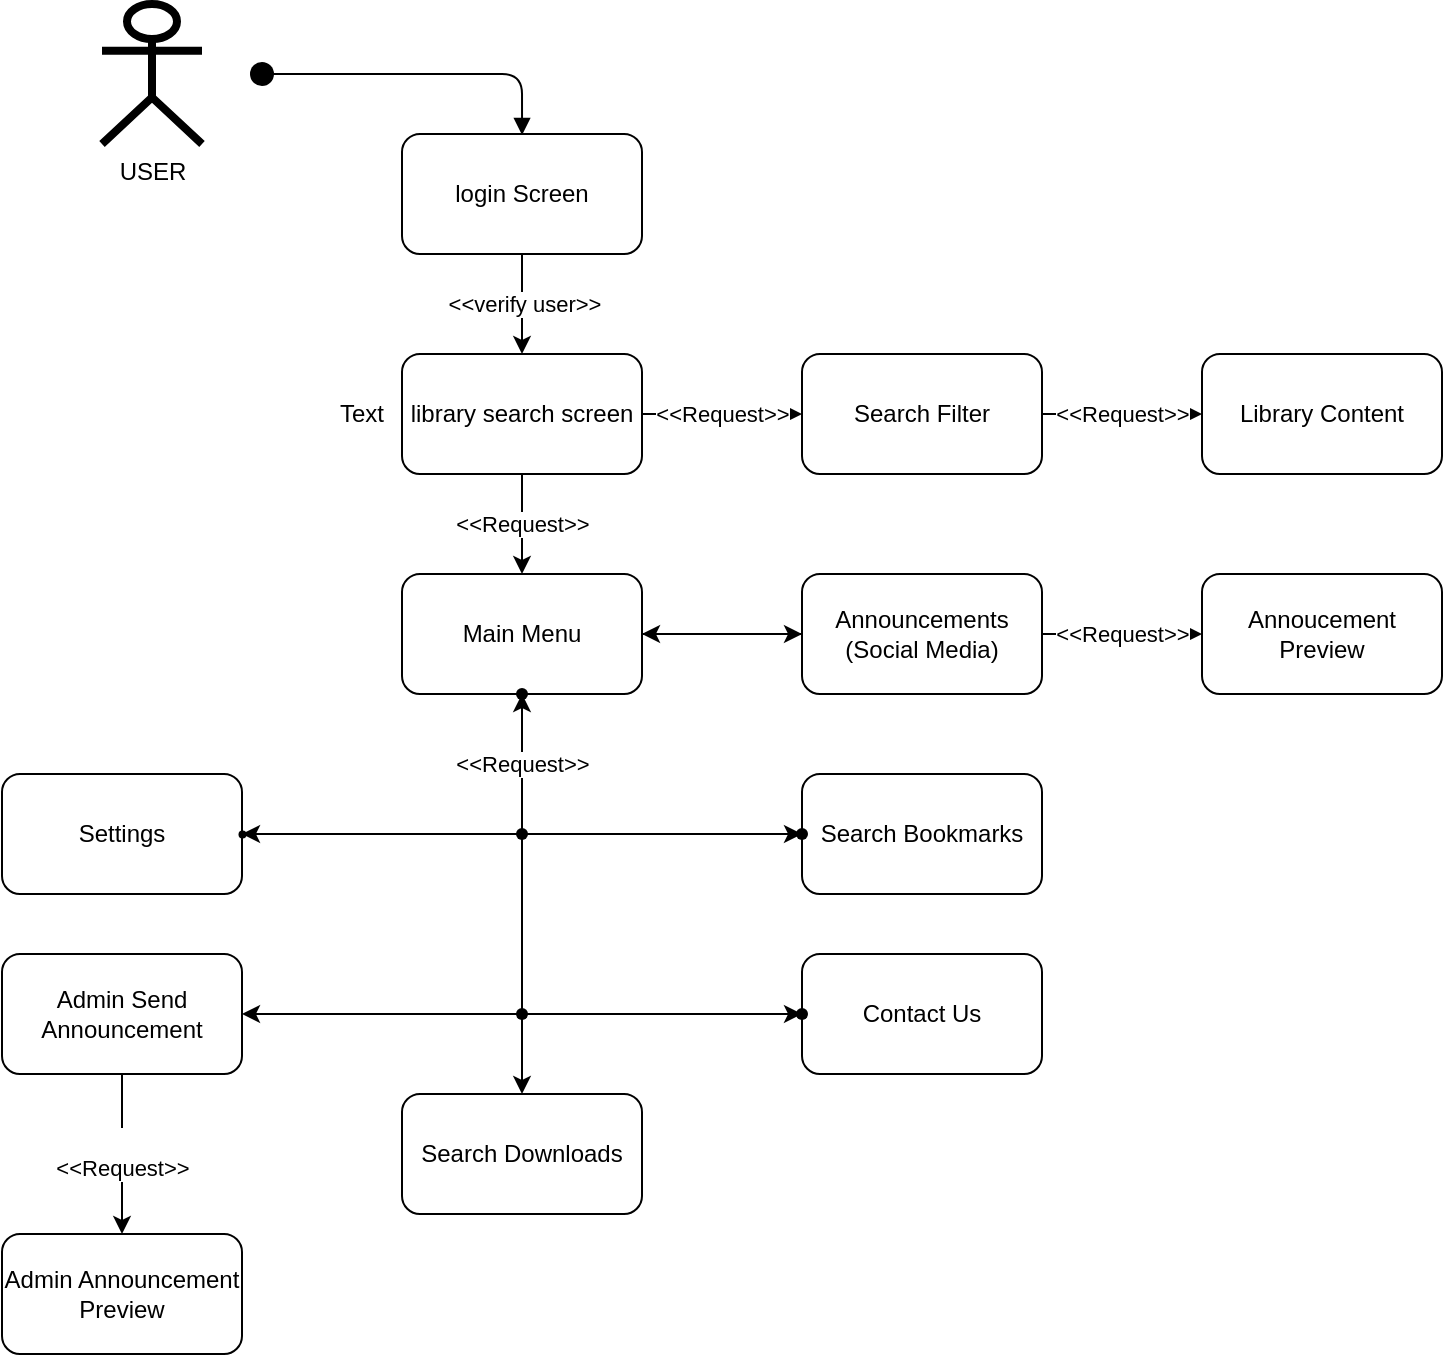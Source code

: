 <mxfile version="15.3.2" type="github">
  <diagram id="kgpKYQtTHZ0yAKxKKP6v" name="Page-1">
    <mxGraphModel dx="1954" dy="587" grid="1" gridSize="10" guides="1" tooltips="1" connect="1" arrows="1" fold="1" page="1" pageScale="1" pageWidth="850" pageHeight="1100" math="0" shadow="0">
      <root>
        <mxCell id="0" />
        <mxCell id="1" parent="0" />
        <mxCell id="Vf0lbdzWXm9A5-DctzUj-3" value="Text" style="text;html=1;strokeColor=none;fillColor=none;align=center;verticalAlign=middle;whiteSpace=wrap;rounded=0;" vertex="1" parent="1">
          <mxGeometry x="70" y="220" width="40" height="20" as="geometry" />
        </mxCell>
        <mxCell id="Vf0lbdzWXm9A5-DctzUj-5" value="" style="endArrow=block;endFill=1;html=1;edgeStyle=orthogonalEdgeStyle;align=left;verticalAlign=top;fontStyle=0;startArrow=none;" edge="1" parent="1" source="Vf0lbdzWXm9A5-DctzUj-12">
          <mxGeometry x="-1" relative="1" as="geometry">
            <mxPoint x="40" y="60" as="sourcePoint" />
            <mxPoint x="170.034" y="90.512" as="targetPoint" />
            <Array as="points">
              <mxPoint x="170" y="60" />
            </Array>
          </mxGeometry>
        </mxCell>
        <mxCell id="Vf0lbdzWXm9A5-DctzUj-11" value="&amp;lt;&amp;lt;verify user&amp;gt;&amp;gt;" style="edgeStyle=orthogonalEdgeStyle;rounded=0;orthogonalLoop=1;jettySize=auto;html=1;" edge="1" parent="1" source="Vf0lbdzWXm9A5-DctzUj-9">
          <mxGeometry relative="1" as="geometry">
            <mxPoint x="170" y="200" as="targetPoint" />
          </mxGeometry>
        </mxCell>
        <mxCell id="Vf0lbdzWXm9A5-DctzUj-9" value="login Screen" style="rounded=1;whiteSpace=wrap;html=1;" vertex="1" parent="1">
          <mxGeometry x="110" y="90" width="120" height="60" as="geometry" />
        </mxCell>
        <mxCell id="Vf0lbdzWXm9A5-DctzUj-12" value="" style="shape=waypoint;sketch=0;fillStyle=solid;size=6;pointerEvents=1;points=[];fillColor=none;resizable=0;rotatable=0;perimeter=centerPerimeter;snapToPoint=1;perimeterSpacing=0;strokeWidth=4;" vertex="1" parent="1">
          <mxGeometry x="20" y="40" width="40" height="40" as="geometry" />
        </mxCell>
        <mxCell id="Vf0lbdzWXm9A5-DctzUj-13" value="" style="endArrow=none;endFill=1;html=1;edgeStyle=orthogonalEdgeStyle;align=left;verticalAlign=top;fontStyle=0" edge="1" parent="1" target="Vf0lbdzWXm9A5-DctzUj-12">
          <mxGeometry x="-1" relative="1" as="geometry">
            <mxPoint x="40" y="60" as="sourcePoint" />
            <mxPoint x="170.034" y="90.512" as="targetPoint" />
            <Array as="points" />
          </mxGeometry>
        </mxCell>
        <mxCell id="Vf0lbdzWXm9A5-DctzUj-16" value="&amp;lt;&amp;lt;Request&amp;gt;&amp;gt;" style="edgeStyle=orthogonalEdgeStyle;rounded=0;orthogonalLoop=1;jettySize=auto;html=1;" edge="1" parent="1" source="Vf0lbdzWXm9A5-DctzUj-14" target="Vf0lbdzWXm9A5-DctzUj-15">
          <mxGeometry relative="1" as="geometry" />
        </mxCell>
        <mxCell id="Vf0lbdzWXm9A5-DctzUj-30" value="&amp;lt;&amp;lt;Request&amp;gt;&amp;gt;" style="edgeStyle=none;rounded=0;orthogonalLoop=1;jettySize=auto;html=1;" edge="1" parent="1" source="Vf0lbdzWXm9A5-DctzUj-14" target="Vf0lbdzWXm9A5-DctzUj-29">
          <mxGeometry relative="1" as="geometry" />
        </mxCell>
        <mxCell id="Vf0lbdzWXm9A5-DctzUj-14" value="library search screen&lt;span style=&quot;color: rgba(0 , 0 , 0 , 0) ; font-family: monospace ; font-size: 0px&quot;&gt;%3CmxGraphModel%3E%3Croot%3E%3CmxCell%20id%3D%220%22%2F%3E%3CmxCell%20id%3D%221%22%20parent%3D%220%22%2F%3E%3CmxCell%20id%3D%222%22%20value%3D%22login%20Screen%22%20style%3D%22rounded%3D1%3BwhiteSpace%3Dwrap%3Bhtml%3D1%3B%22%20vertex%3D%221%22%20parent%3D%221%22%3E%3CmxGeometry%20x%3D%22110%22%20y%3D%2290%22%20width%3D%22120%22%20height%3D%2260%22%20as%3D%22geometry%22%2F%3E%3C%2FmxCell%3E%3C%2Froot%3E%3C%2FmxGraphModel%3E&lt;/span&gt;" style="rounded=1;whiteSpace=wrap;html=1;" vertex="1" parent="1">
          <mxGeometry x="110" y="200" width="120" height="60" as="geometry" />
        </mxCell>
        <mxCell id="Vf0lbdzWXm9A5-DctzUj-18" value="" style="edgeStyle=orthogonalEdgeStyle;rounded=0;orthogonalLoop=1;jettySize=auto;html=1;" edge="1" parent="1" source="Vf0lbdzWXm9A5-DctzUj-15">
          <mxGeometry relative="1" as="geometry">
            <mxPoint x="310" y="340" as="targetPoint" />
          </mxGeometry>
        </mxCell>
        <mxCell id="Vf0lbdzWXm9A5-DctzUj-38" value="" style="edgeStyle=none;rounded=0;orthogonalLoop=1;jettySize=auto;html=1;startArrow=none;" edge="1" parent="1" source="Vf0lbdzWXm9A5-DctzUj-55" target="Vf0lbdzWXm9A5-DctzUj-37">
          <mxGeometry relative="1" as="geometry">
            <Array as="points">
              <mxPoint x="170" y="550" />
            </Array>
          </mxGeometry>
        </mxCell>
        <mxCell id="Vf0lbdzWXm9A5-DctzUj-15" value="Main Menu" style="rounded=1;whiteSpace=wrap;html=1;" vertex="1" parent="1">
          <mxGeometry x="110" y="310" width="120" height="60" as="geometry" />
        </mxCell>
        <mxCell id="Vf0lbdzWXm9A5-DctzUj-20" value="" style="edgeStyle=orthogonalEdgeStyle;rounded=0;orthogonalLoop=1;jettySize=auto;html=1;" edge="1" parent="1" source="Vf0lbdzWXm9A5-DctzUj-19" target="Vf0lbdzWXm9A5-DctzUj-15">
          <mxGeometry relative="1" as="geometry" />
        </mxCell>
        <mxCell id="Vf0lbdzWXm9A5-DctzUj-61" value="&amp;lt;&amp;lt;Request&amp;gt;&amp;gt;" style="edgeStyle=none;rounded=0;orthogonalLoop=1;jettySize=auto;html=1;" edge="1" parent="1" source="Vf0lbdzWXm9A5-DctzUj-19" target="Vf0lbdzWXm9A5-DctzUj-60">
          <mxGeometry relative="1" as="geometry" />
        </mxCell>
        <mxCell id="Vf0lbdzWXm9A5-DctzUj-19" value="Announcements (Social Media)" style="rounded=1;whiteSpace=wrap;html=1;" vertex="1" parent="1">
          <mxGeometry x="310" y="310" width="120" height="60" as="geometry" />
        </mxCell>
        <mxCell id="Vf0lbdzWXm9A5-DctzUj-21" value="Settings" style="whiteSpace=wrap;html=1;rounded=1;" vertex="1" parent="1">
          <mxGeometry x="-90" y="410" width="120" height="60" as="geometry" />
        </mxCell>
        <mxCell id="Vf0lbdzWXm9A5-DctzUj-32" value="&amp;lt;&amp;lt;Request&amp;gt;&amp;gt;" style="edgeStyle=none;rounded=0;orthogonalLoop=1;jettySize=auto;html=1;" edge="1" parent="1" source="Vf0lbdzWXm9A5-DctzUj-29" target="Vf0lbdzWXm9A5-DctzUj-31">
          <mxGeometry relative="1" as="geometry" />
        </mxCell>
        <mxCell id="Vf0lbdzWXm9A5-DctzUj-29" value="Search Filter" style="whiteSpace=wrap;html=1;rounded=1;" vertex="1" parent="1">
          <mxGeometry x="310" y="200" width="120" height="60" as="geometry" />
        </mxCell>
        <mxCell id="Vf0lbdzWXm9A5-DctzUj-31" value="Library Content" style="whiteSpace=wrap;html=1;rounded=1;" vertex="1" parent="1">
          <mxGeometry x="510" y="200" width="120" height="60" as="geometry" />
        </mxCell>
        <mxCell id="Vf0lbdzWXm9A5-DctzUj-54" value="" style="edgeStyle=none;rounded=0;orthogonalLoop=1;jettySize=auto;html=1;" edge="1" parent="1" source="Vf0lbdzWXm9A5-DctzUj-35" target="Vf0lbdzWXm9A5-DctzUj-53">
          <mxGeometry relative="1" as="geometry" />
        </mxCell>
        <mxCell id="Vf0lbdzWXm9A5-DctzUj-35" value="Search Bookmarks" style="rounded=1;whiteSpace=wrap;html=1;" vertex="1" parent="1">
          <mxGeometry x="310" y="410" width="120" height="60" as="geometry" />
        </mxCell>
        <mxCell id="Vf0lbdzWXm9A5-DctzUj-37" value="Search Downloads" style="rounded=1;whiteSpace=wrap;html=1;" vertex="1" parent="1">
          <mxGeometry x="110" y="570" width="120" height="60" as="geometry" />
        </mxCell>
        <mxCell id="Vf0lbdzWXm9A5-DctzUj-41" value="" style="edgeStyle=none;rounded=0;orthogonalLoop=1;jettySize=auto;html=1;entryX=0;entryY=0.5;entryDx=0;entryDy=0;" edge="1" parent="1" source="Vf0lbdzWXm9A5-DctzUj-40" target="Vf0lbdzWXm9A5-DctzUj-40">
          <mxGeometry relative="1" as="geometry">
            <mxPoint x="170" y="530" as="targetPoint" />
            <Array as="points" />
          </mxGeometry>
        </mxCell>
        <mxCell id="Vf0lbdzWXm9A5-DctzUj-44" value="" style="edgeStyle=none;rounded=0;orthogonalLoop=1;jettySize=auto;html=1;entryX=0;entryY=0.5;entryDx=0;entryDy=0;" edge="1" parent="1" source="Vf0lbdzWXm9A5-DctzUj-40" target="Vf0lbdzWXm9A5-DctzUj-40">
          <mxGeometry relative="1" as="geometry" />
        </mxCell>
        <mxCell id="Vf0lbdzWXm9A5-DctzUj-40" value="Contact Us" style="rounded=1;whiteSpace=wrap;html=1;" vertex="1" parent="1">
          <mxGeometry x="310" y="500" width="120" height="60" as="geometry" />
        </mxCell>
        <mxCell id="Vf0lbdzWXm9A5-DctzUj-50" value="" style="edgeStyle=none;rounded=0;orthogonalLoop=1;jettySize=auto;html=1;" edge="1" parent="1" source="Vf0lbdzWXm9A5-DctzUj-43" target="Vf0lbdzWXm9A5-DctzUj-49">
          <mxGeometry relative="1" as="geometry" />
        </mxCell>
        <mxCell id="Vf0lbdzWXm9A5-DctzUj-67" value="" style="edgeStyle=none;rounded=0;orthogonalLoop=1;jettySize=auto;html=1;" edge="1" parent="1" source="Vf0lbdzWXm9A5-DctzUj-43" target="Vf0lbdzWXm9A5-DctzUj-66">
          <mxGeometry relative="1" as="geometry" />
        </mxCell>
        <mxCell id="Vf0lbdzWXm9A5-DctzUj-43" value="" style="shape=waypoint;size=6;pointerEvents=1;points=[];fillColor=#ffffff;resizable=0;rotatable=0;perimeter=centerPerimeter;snapToPoint=1;rounded=1;" vertex="1" parent="1">
          <mxGeometry x="150" y="510" width="40" height="40" as="geometry" />
        </mxCell>
        <mxCell id="Vf0lbdzWXm9A5-DctzUj-49" value="" style="shape=waypoint;size=6;pointerEvents=1;points=[];fillColor=#ffffff;resizable=0;rotatable=0;perimeter=centerPerimeter;snapToPoint=1;rounded=1;" vertex="1" parent="1">
          <mxGeometry x="290" y="510" width="40" height="40" as="geometry" />
        </mxCell>
        <mxCell id="Vf0lbdzWXm9A5-DctzUj-53" value="" style="shape=waypoint;size=6;pointerEvents=1;points=[];fillColor=#ffffff;resizable=0;rotatable=0;perimeter=centerPerimeter;snapToPoint=1;rounded=1;" vertex="1" parent="1">
          <mxGeometry x="290" y="420" width="40" height="40" as="geometry" />
        </mxCell>
        <mxCell id="Vf0lbdzWXm9A5-DctzUj-57" value="" style="edgeStyle=none;rounded=0;orthogonalLoop=1;jettySize=auto;html=1;" edge="1" parent="1" source="Vf0lbdzWXm9A5-DctzUj-55" target="Vf0lbdzWXm9A5-DctzUj-53">
          <mxGeometry relative="1" as="geometry" />
        </mxCell>
        <mxCell id="Vf0lbdzWXm9A5-DctzUj-65" value="" style="edgeStyle=none;rounded=0;orthogonalLoop=1;jettySize=auto;html=1;" edge="1" parent="1" source="Vf0lbdzWXm9A5-DctzUj-55" target="Vf0lbdzWXm9A5-DctzUj-62">
          <mxGeometry relative="1" as="geometry" />
        </mxCell>
        <mxCell id="Vf0lbdzWXm9A5-DctzUj-72" value="" style="edgeStyle=none;rounded=0;orthogonalLoop=1;jettySize=auto;html=1;" edge="1" parent="1" source="Vf0lbdzWXm9A5-DctzUj-55" target="Vf0lbdzWXm9A5-DctzUj-58">
          <mxGeometry relative="1" as="geometry" />
        </mxCell>
        <mxCell id="Vf0lbdzWXm9A5-DctzUj-55" value="" style="shape=waypoint;sketch=0;fillStyle=solid;size=6;pointerEvents=1;points=[];fillColor=none;resizable=0;rotatable=0;perimeter=centerPerimeter;snapToPoint=1;" vertex="1" parent="1">
          <mxGeometry x="150" y="420" width="40" height="40" as="geometry" />
        </mxCell>
        <mxCell id="Vf0lbdzWXm9A5-DctzUj-56" value="&amp;lt;&amp;lt;Request&amp;gt;&amp;gt;" style="edgeStyle=none;rounded=0;orthogonalLoop=1;jettySize=auto;html=1;endArrow=none;" edge="1" parent="1" source="Vf0lbdzWXm9A5-DctzUj-15" target="Vf0lbdzWXm9A5-DctzUj-55">
          <mxGeometry relative="1" as="geometry">
            <mxPoint x="170" y="370" as="sourcePoint" />
            <mxPoint x="170" y="570" as="targetPoint" />
            <Array as="points" />
          </mxGeometry>
        </mxCell>
        <mxCell id="Vf0lbdzWXm9A5-DctzUj-58" value="" style="shape=waypoint;sketch=0;fillStyle=solid;size=6;pointerEvents=1;points=[];fillColor=none;resizable=0;rotatable=0;perimeter=centerPerimeter;snapToPoint=1;" vertex="1" parent="1">
          <mxGeometry x="150" y="350" width="40" height="40" as="geometry" />
        </mxCell>
        <mxCell id="Vf0lbdzWXm9A5-DctzUj-60" value="Annoucement Preview" style="rounded=1;whiteSpace=wrap;html=1;" vertex="1" parent="1">
          <mxGeometry x="510" y="310" width="120" height="60" as="geometry" />
        </mxCell>
        <mxCell id="Vf0lbdzWXm9A5-DctzUj-64" value="" style="edgeStyle=none;rounded=0;orthogonalLoop=1;jettySize=auto;html=1;entryX=0.531;entryY=0.525;entryDx=0;entryDy=0;entryPerimeter=0;" edge="1" parent="1" source="Vf0lbdzWXm9A5-DctzUj-62" target="Vf0lbdzWXm9A5-DctzUj-62">
          <mxGeometry relative="1" as="geometry" />
        </mxCell>
        <mxCell id="Vf0lbdzWXm9A5-DctzUj-62" value="" style="shape=waypoint;sketch=0;fillStyle=solid;size=6;pointerEvents=1;points=[];fillColor=none;resizable=0;rotatable=0;perimeter=centerPerimeter;snapToPoint=1;strokeWidth=0;" vertex="1" parent="1">
          <mxGeometry x="10" y="420" width="40" height="40" as="geometry" />
        </mxCell>
        <mxCell id="Vf0lbdzWXm9A5-DctzUj-69" value="&lt;br&gt;&amp;lt;&amp;lt;Request&amp;gt;&amp;gt;" style="edgeStyle=none;rounded=0;orthogonalLoop=1;jettySize=auto;html=1;" edge="1" parent="1" source="Vf0lbdzWXm9A5-DctzUj-66" target="Vf0lbdzWXm9A5-DctzUj-68">
          <mxGeometry relative="1" as="geometry">
            <Array as="points">
              <mxPoint x="-30" y="560" />
              <mxPoint x="-30" y="590" />
            </Array>
          </mxGeometry>
        </mxCell>
        <mxCell id="Vf0lbdzWXm9A5-DctzUj-66" value="Admin Send Announcement" style="whiteSpace=wrap;html=1;rounded=1;" vertex="1" parent="1">
          <mxGeometry x="-90" y="500" width="120" height="60" as="geometry" />
        </mxCell>
        <mxCell id="Vf0lbdzWXm9A5-DctzUj-68" value="Admin Announcement Preview" style="rounded=1;whiteSpace=wrap;html=1;" vertex="1" parent="1">
          <mxGeometry x="-90" y="640" width="120" height="60" as="geometry" />
        </mxCell>
        <mxCell id="Vf0lbdzWXm9A5-DctzUj-70" value="USER" style="shape=umlActor;verticalLabelPosition=bottom;verticalAlign=top;html=1;outlineConnect=0;strokeWidth=4;" vertex="1" parent="1">
          <mxGeometry x="-40" y="25" width="50" height="70" as="geometry" />
        </mxCell>
      </root>
    </mxGraphModel>
  </diagram>
</mxfile>
